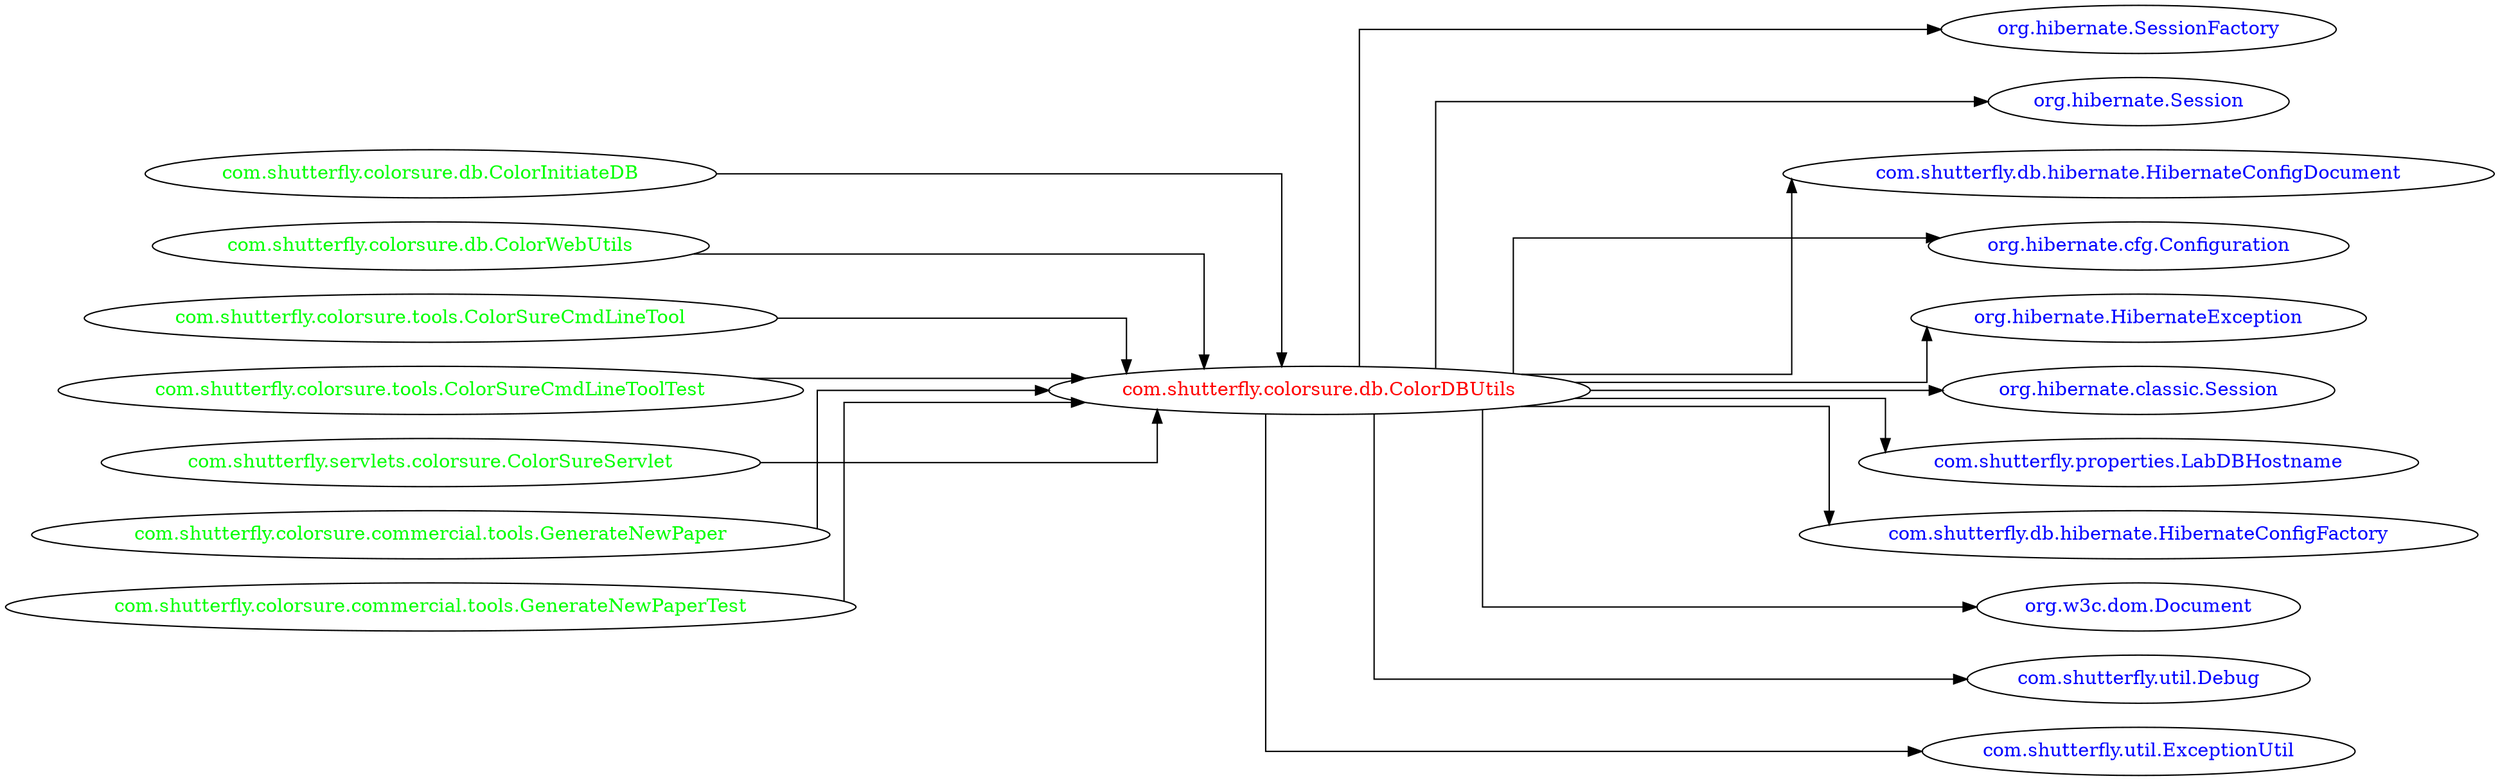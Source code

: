 digraph dependencyGraph {
 concentrate=true;
 ranksep="2.0";
 rankdir="LR"; 
 splines="ortho";
"com.shutterfly.colorsure.db.ColorDBUtils" [fontcolor="red"];
"org.hibernate.SessionFactory" [ fontcolor="blue" ];
"com.shutterfly.colorsure.db.ColorDBUtils"->"org.hibernate.SessionFactory";
"org.hibernate.Session" [ fontcolor="blue" ];
"com.shutterfly.colorsure.db.ColorDBUtils"->"org.hibernate.Session";
"com.shutterfly.db.hibernate.HibernateConfigDocument" [ fontcolor="blue" ];
"com.shutterfly.colorsure.db.ColorDBUtils"->"com.shutterfly.db.hibernate.HibernateConfigDocument";
"org.hibernate.cfg.Configuration" [ fontcolor="blue" ];
"com.shutterfly.colorsure.db.ColorDBUtils"->"org.hibernate.cfg.Configuration";
"org.hibernate.HibernateException" [ fontcolor="blue" ];
"com.shutterfly.colorsure.db.ColorDBUtils"->"org.hibernate.HibernateException";
"org.hibernate.classic.Session" [ fontcolor="blue" ];
"com.shutterfly.colorsure.db.ColorDBUtils"->"org.hibernate.classic.Session";
"com.shutterfly.properties.LabDBHostname" [ fontcolor="blue" ];
"com.shutterfly.colorsure.db.ColorDBUtils"->"com.shutterfly.properties.LabDBHostname";
"com.shutterfly.db.hibernate.HibernateConfigFactory" [ fontcolor="blue" ];
"com.shutterfly.colorsure.db.ColorDBUtils"->"com.shutterfly.db.hibernate.HibernateConfigFactory";
"org.w3c.dom.Document" [ fontcolor="blue" ];
"com.shutterfly.colorsure.db.ColorDBUtils"->"org.w3c.dom.Document";
"com.shutterfly.util.Debug" [ fontcolor="blue" ];
"com.shutterfly.colorsure.db.ColorDBUtils"->"com.shutterfly.util.Debug";
"com.shutterfly.util.ExceptionUtil" [ fontcolor="blue" ];
"com.shutterfly.colorsure.db.ColorDBUtils"->"com.shutterfly.util.ExceptionUtil";
"com.shutterfly.colorsure.db.ColorInitiateDB" [ fontcolor="green" ];
"com.shutterfly.colorsure.db.ColorInitiateDB"->"com.shutterfly.colorsure.db.ColorDBUtils";
"com.shutterfly.colorsure.db.ColorWebUtils" [ fontcolor="green" ];
"com.shutterfly.colorsure.db.ColorWebUtils"->"com.shutterfly.colorsure.db.ColorDBUtils";
"com.shutterfly.colorsure.tools.ColorSureCmdLineTool" [ fontcolor="green" ];
"com.shutterfly.colorsure.tools.ColorSureCmdLineTool"->"com.shutterfly.colorsure.db.ColorDBUtils";
"com.shutterfly.colorsure.tools.ColorSureCmdLineToolTest" [ fontcolor="green" ];
"com.shutterfly.colorsure.tools.ColorSureCmdLineToolTest"->"com.shutterfly.colorsure.db.ColorDBUtils";
"com.shutterfly.servlets.colorsure.ColorSureServlet" [ fontcolor="green" ];
"com.shutterfly.servlets.colorsure.ColorSureServlet"->"com.shutterfly.colorsure.db.ColorDBUtils";
"com.shutterfly.colorsure.commercial.tools.GenerateNewPaper" [ fontcolor="green" ];
"com.shutterfly.colorsure.commercial.tools.GenerateNewPaper"->"com.shutterfly.colorsure.db.ColorDBUtils";
"com.shutterfly.colorsure.commercial.tools.GenerateNewPaperTest" [ fontcolor="green" ];
"com.shutterfly.colorsure.commercial.tools.GenerateNewPaperTest"->"com.shutterfly.colorsure.db.ColorDBUtils";
}